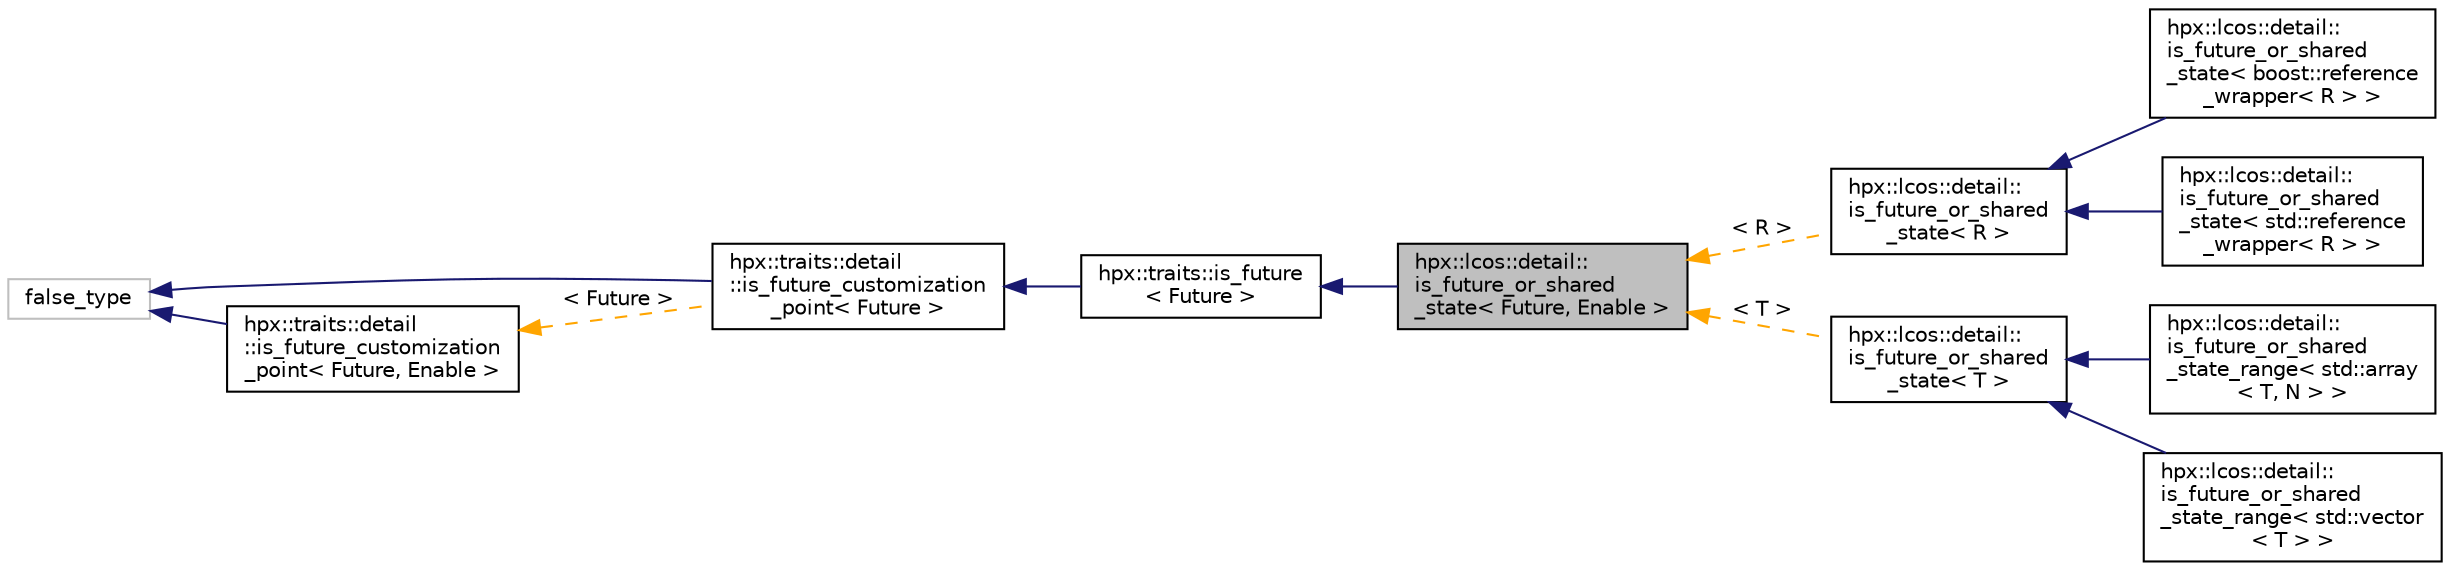 digraph "hpx::lcos::detail::is_future_or_shared_state&lt; Future, Enable &gt;"
{
  edge [fontname="Helvetica",fontsize="10",labelfontname="Helvetica",labelfontsize="10"];
  node [fontname="Helvetica",fontsize="10",shape=record];
  rankdir="LR";
  Node0 [label="hpx::lcos::detail::\lis_future_or_shared\l_state\< Future, Enable \>",height=0.2,width=0.4,color="black", fillcolor="grey75", style="filled", fontcolor="black"];
  Node1 -> Node0 [dir="back",color="midnightblue",fontsize="10",style="solid",fontname="Helvetica"];
  Node1 [label="hpx::traits::is_future\l\< Future \>",height=0.2,width=0.4,color="black", fillcolor="white", style="filled",URL="$d0/dab/structhpx_1_1traits_1_1is__future.html"];
  Node2 -> Node1 [dir="back",color="midnightblue",fontsize="10",style="solid",fontname="Helvetica"];
  Node2 [label="hpx::traits::detail\l::is_future_customization\l_point\< Future \>",height=0.2,width=0.4,color="black", fillcolor="white", style="filled",URL="$d9/d0b/structhpx_1_1traits_1_1detail_1_1is__future__customization__point.html"];
  Node3 -> Node2 [dir="back",color="midnightblue",fontsize="10",style="solid",fontname="Helvetica"];
  Node3 [label="false_type",height=0.2,width=0.4,color="grey75", fillcolor="white", style="filled"];
  Node4 -> Node2 [dir="back",color="orange",fontsize="10",style="dashed",label=" \< Future \>" ,fontname="Helvetica"];
  Node4 [label="hpx::traits::detail\l::is_future_customization\l_point\< Future, Enable \>",height=0.2,width=0.4,color="black", fillcolor="white", style="filled",URL="$d9/d0b/structhpx_1_1traits_1_1detail_1_1is__future__customization__point.html"];
  Node3 -> Node4 [dir="back",color="midnightblue",fontsize="10",style="solid",fontname="Helvetica"];
  Node0 -> Node5 [dir="back",color="orange",fontsize="10",style="dashed",label=" \< R \>" ,fontname="Helvetica"];
  Node5 [label="hpx::lcos::detail::\lis_future_or_shared\l_state\< R \>",height=0.2,width=0.4,color="black", fillcolor="white", style="filled",URL="$d5/def/structhpx_1_1lcos_1_1detail_1_1is__future__or__shared__state.html"];
  Node5 -> Node6 [dir="back",color="midnightblue",fontsize="10",style="solid",fontname="Helvetica"];
  Node6 [label="hpx::lcos::detail::\lis_future_or_shared\l_state\< boost::reference\l_wrapper\< R \> \>",height=0.2,width=0.4,color="black", fillcolor="white", style="filled",URL="$de/da4/structhpx_1_1lcos_1_1detail_1_1is__future__or__shared__state_3_01boost_1_1reference__wrapper_3_01_r_01_4_01_4.html"];
  Node5 -> Node7 [dir="back",color="midnightblue",fontsize="10",style="solid",fontname="Helvetica"];
  Node7 [label="hpx::lcos::detail::\lis_future_or_shared\l_state\< std::reference\l_wrapper\< R \> \>",height=0.2,width=0.4,color="black", fillcolor="white", style="filled",URL="$da/d95/structhpx_1_1lcos_1_1detail_1_1is__future__or__shared__state_3_01std_1_1reference__wrapper_3_01_r_01_4_01_4.html"];
  Node0 -> Node8 [dir="back",color="orange",fontsize="10",style="dashed",label=" \< T \>" ,fontname="Helvetica"];
  Node8 [label="hpx::lcos::detail::\lis_future_or_shared\l_state\< T \>",height=0.2,width=0.4,color="black", fillcolor="white", style="filled",URL="$d5/def/structhpx_1_1lcos_1_1detail_1_1is__future__or__shared__state.html"];
  Node8 -> Node9 [dir="back",color="midnightblue",fontsize="10",style="solid",fontname="Helvetica"];
  Node9 [label="hpx::lcos::detail::\lis_future_or_shared\l_state_range\< std::array\l\< T, N \> \>",height=0.2,width=0.4,color="black", fillcolor="white", style="filled",URL="$d3/d4b/structhpx_1_1lcos_1_1detail_1_1is__future__or__shared__state__range_3_01std_1_1array_3_01_t_00_01_n_01_4_01_4.html"];
  Node8 -> Node10 [dir="back",color="midnightblue",fontsize="10",style="solid",fontname="Helvetica"];
  Node10 [label="hpx::lcos::detail::\lis_future_or_shared\l_state_range\< std::vector\l\< T \> \>",height=0.2,width=0.4,color="black", fillcolor="white", style="filled",URL="$d3/d53/structhpx_1_1lcos_1_1detail_1_1is__future__or__shared__state__range_3_01std_1_1vector_3_01_t_01_4_01_4.html"];
}
